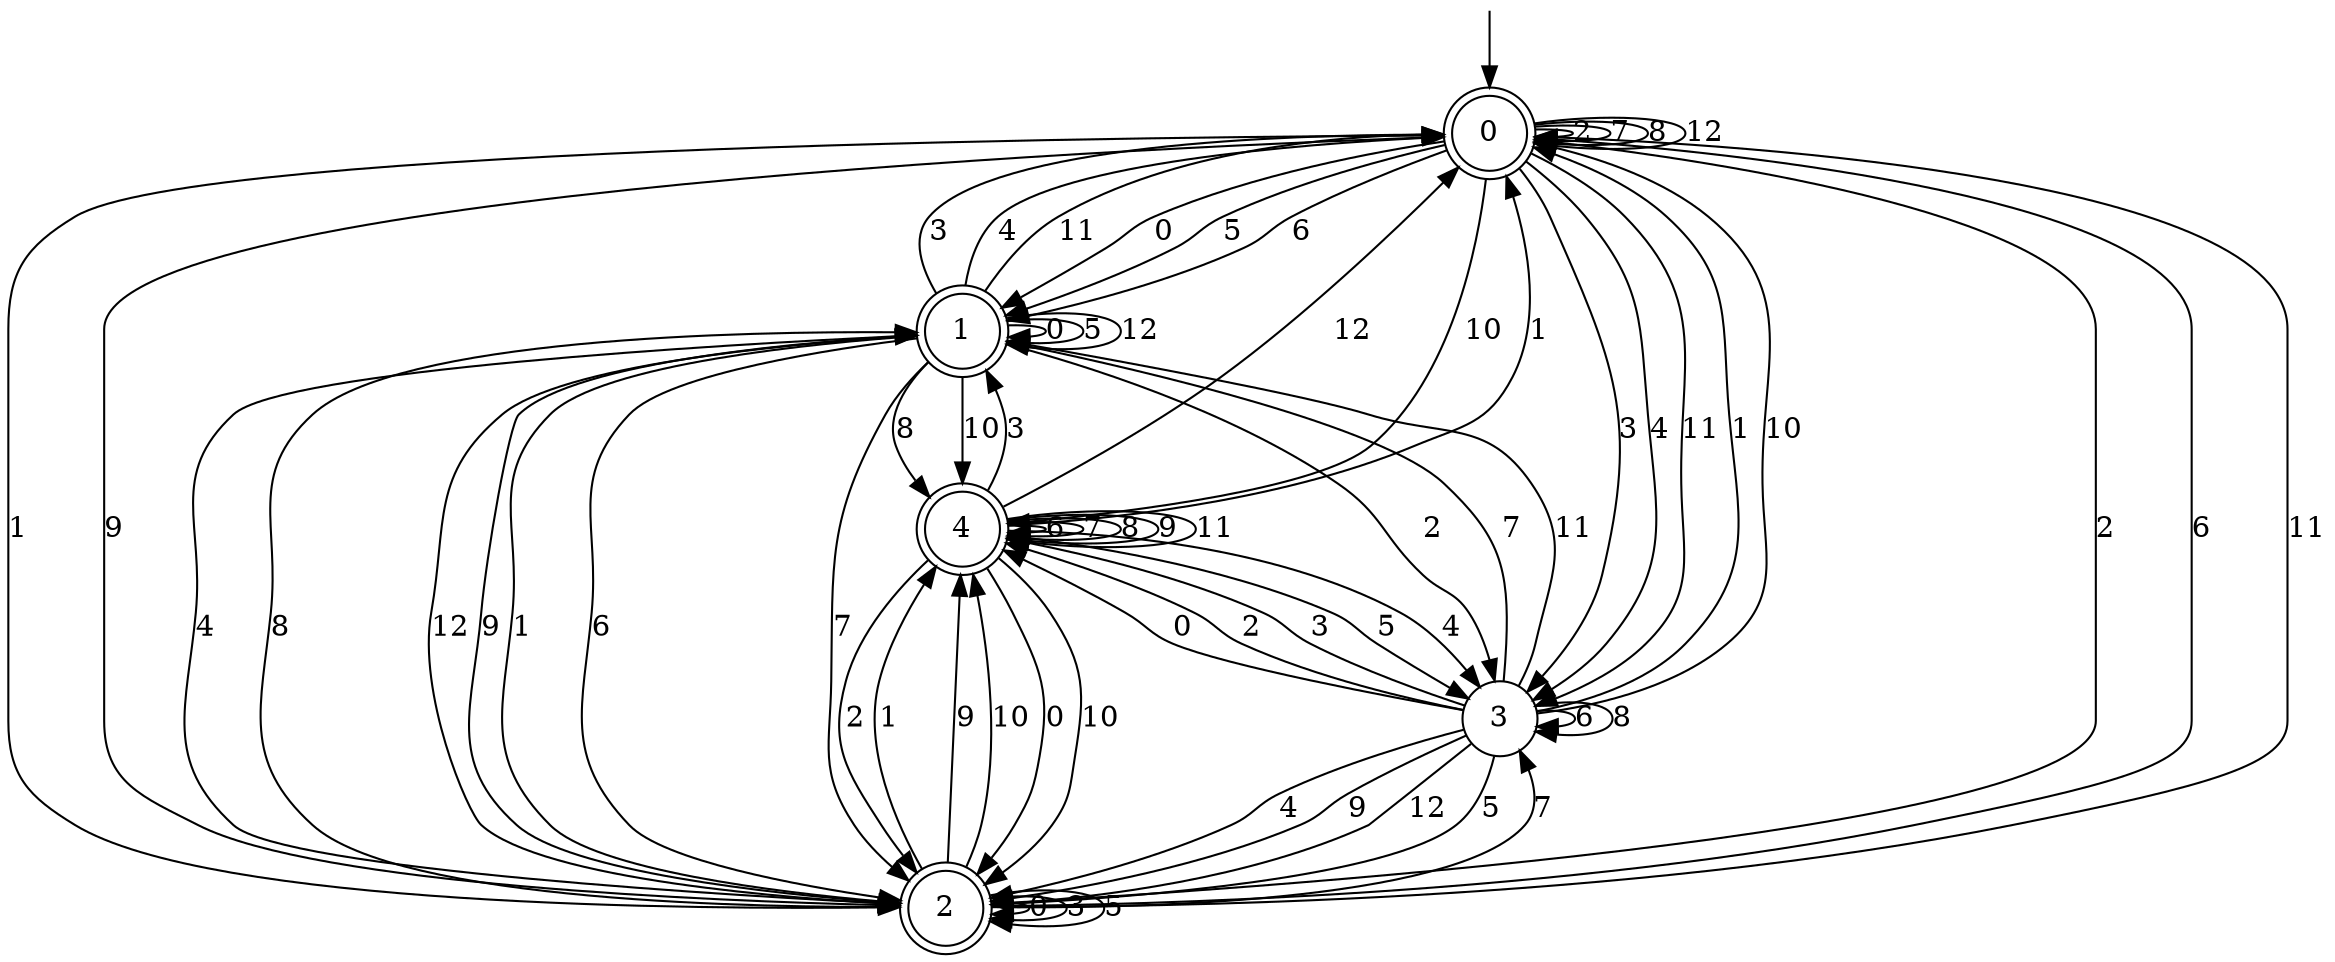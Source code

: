 digraph g {

	s0 [shape="doublecircle" label="0"];
	s1 [shape="doublecircle" label="1"];
	s2 [shape="doublecircle" label="2"];
	s3 [shape="circle" label="3"];
	s4 [shape="doublecircle" label="4"];
	s0 -> s1 [label="0"];
	s0 -> s2 [label="1"];
	s0 -> s0 [label="2"];
	s0 -> s3 [label="3"];
	s0 -> s3 [label="4"];
	s0 -> s1 [label="5"];
	s0 -> s1 [label="6"];
	s0 -> s0 [label="7"];
	s0 -> s0 [label="8"];
	s0 -> s2 [label="9"];
	s0 -> s4 [label="10"];
	s0 -> s3 [label="11"];
	s0 -> s0 [label="12"];
	s1 -> s1 [label="0"];
	s1 -> s2 [label="1"];
	s1 -> s3 [label="2"];
	s1 -> s0 [label="3"];
	s1 -> s0 [label="4"];
	s1 -> s1 [label="5"];
	s1 -> s2 [label="6"];
	s1 -> s2 [label="7"];
	s1 -> s4 [label="8"];
	s1 -> s2 [label="9"];
	s1 -> s4 [label="10"];
	s1 -> s0 [label="11"];
	s1 -> s1 [label="12"];
	s2 -> s2 [label="0"];
	s2 -> s4 [label="1"];
	s2 -> s0 [label="2"];
	s2 -> s2 [label="3"];
	s2 -> s1 [label="4"];
	s2 -> s2 [label="5"];
	s2 -> s0 [label="6"];
	s2 -> s3 [label="7"];
	s2 -> s1 [label="8"];
	s2 -> s4 [label="9"];
	s2 -> s4 [label="10"];
	s2 -> s0 [label="11"];
	s2 -> s1 [label="12"];
	s3 -> s4 [label="0"];
	s3 -> s0 [label="1"];
	s3 -> s4 [label="2"];
	s3 -> s4 [label="3"];
	s3 -> s2 [label="4"];
	s3 -> s2 [label="5"];
	s3 -> s3 [label="6"];
	s3 -> s1 [label="7"];
	s3 -> s3 [label="8"];
	s3 -> s2 [label="9"];
	s3 -> s0 [label="10"];
	s3 -> s1 [label="11"];
	s3 -> s2 [label="12"];
	s4 -> s2 [label="0"];
	s4 -> s0 [label="1"];
	s4 -> s2 [label="2"];
	s4 -> s1 [label="3"];
	s4 -> s3 [label="4"];
	s4 -> s3 [label="5"];
	s4 -> s4 [label="6"];
	s4 -> s4 [label="7"];
	s4 -> s4 [label="8"];
	s4 -> s4 [label="9"];
	s4 -> s2 [label="10"];
	s4 -> s4 [label="11"];
	s4 -> s0 [label="12"];

__start0 [label="" shape="none" width="0" height="0"];
__start0 -> s0;

}
